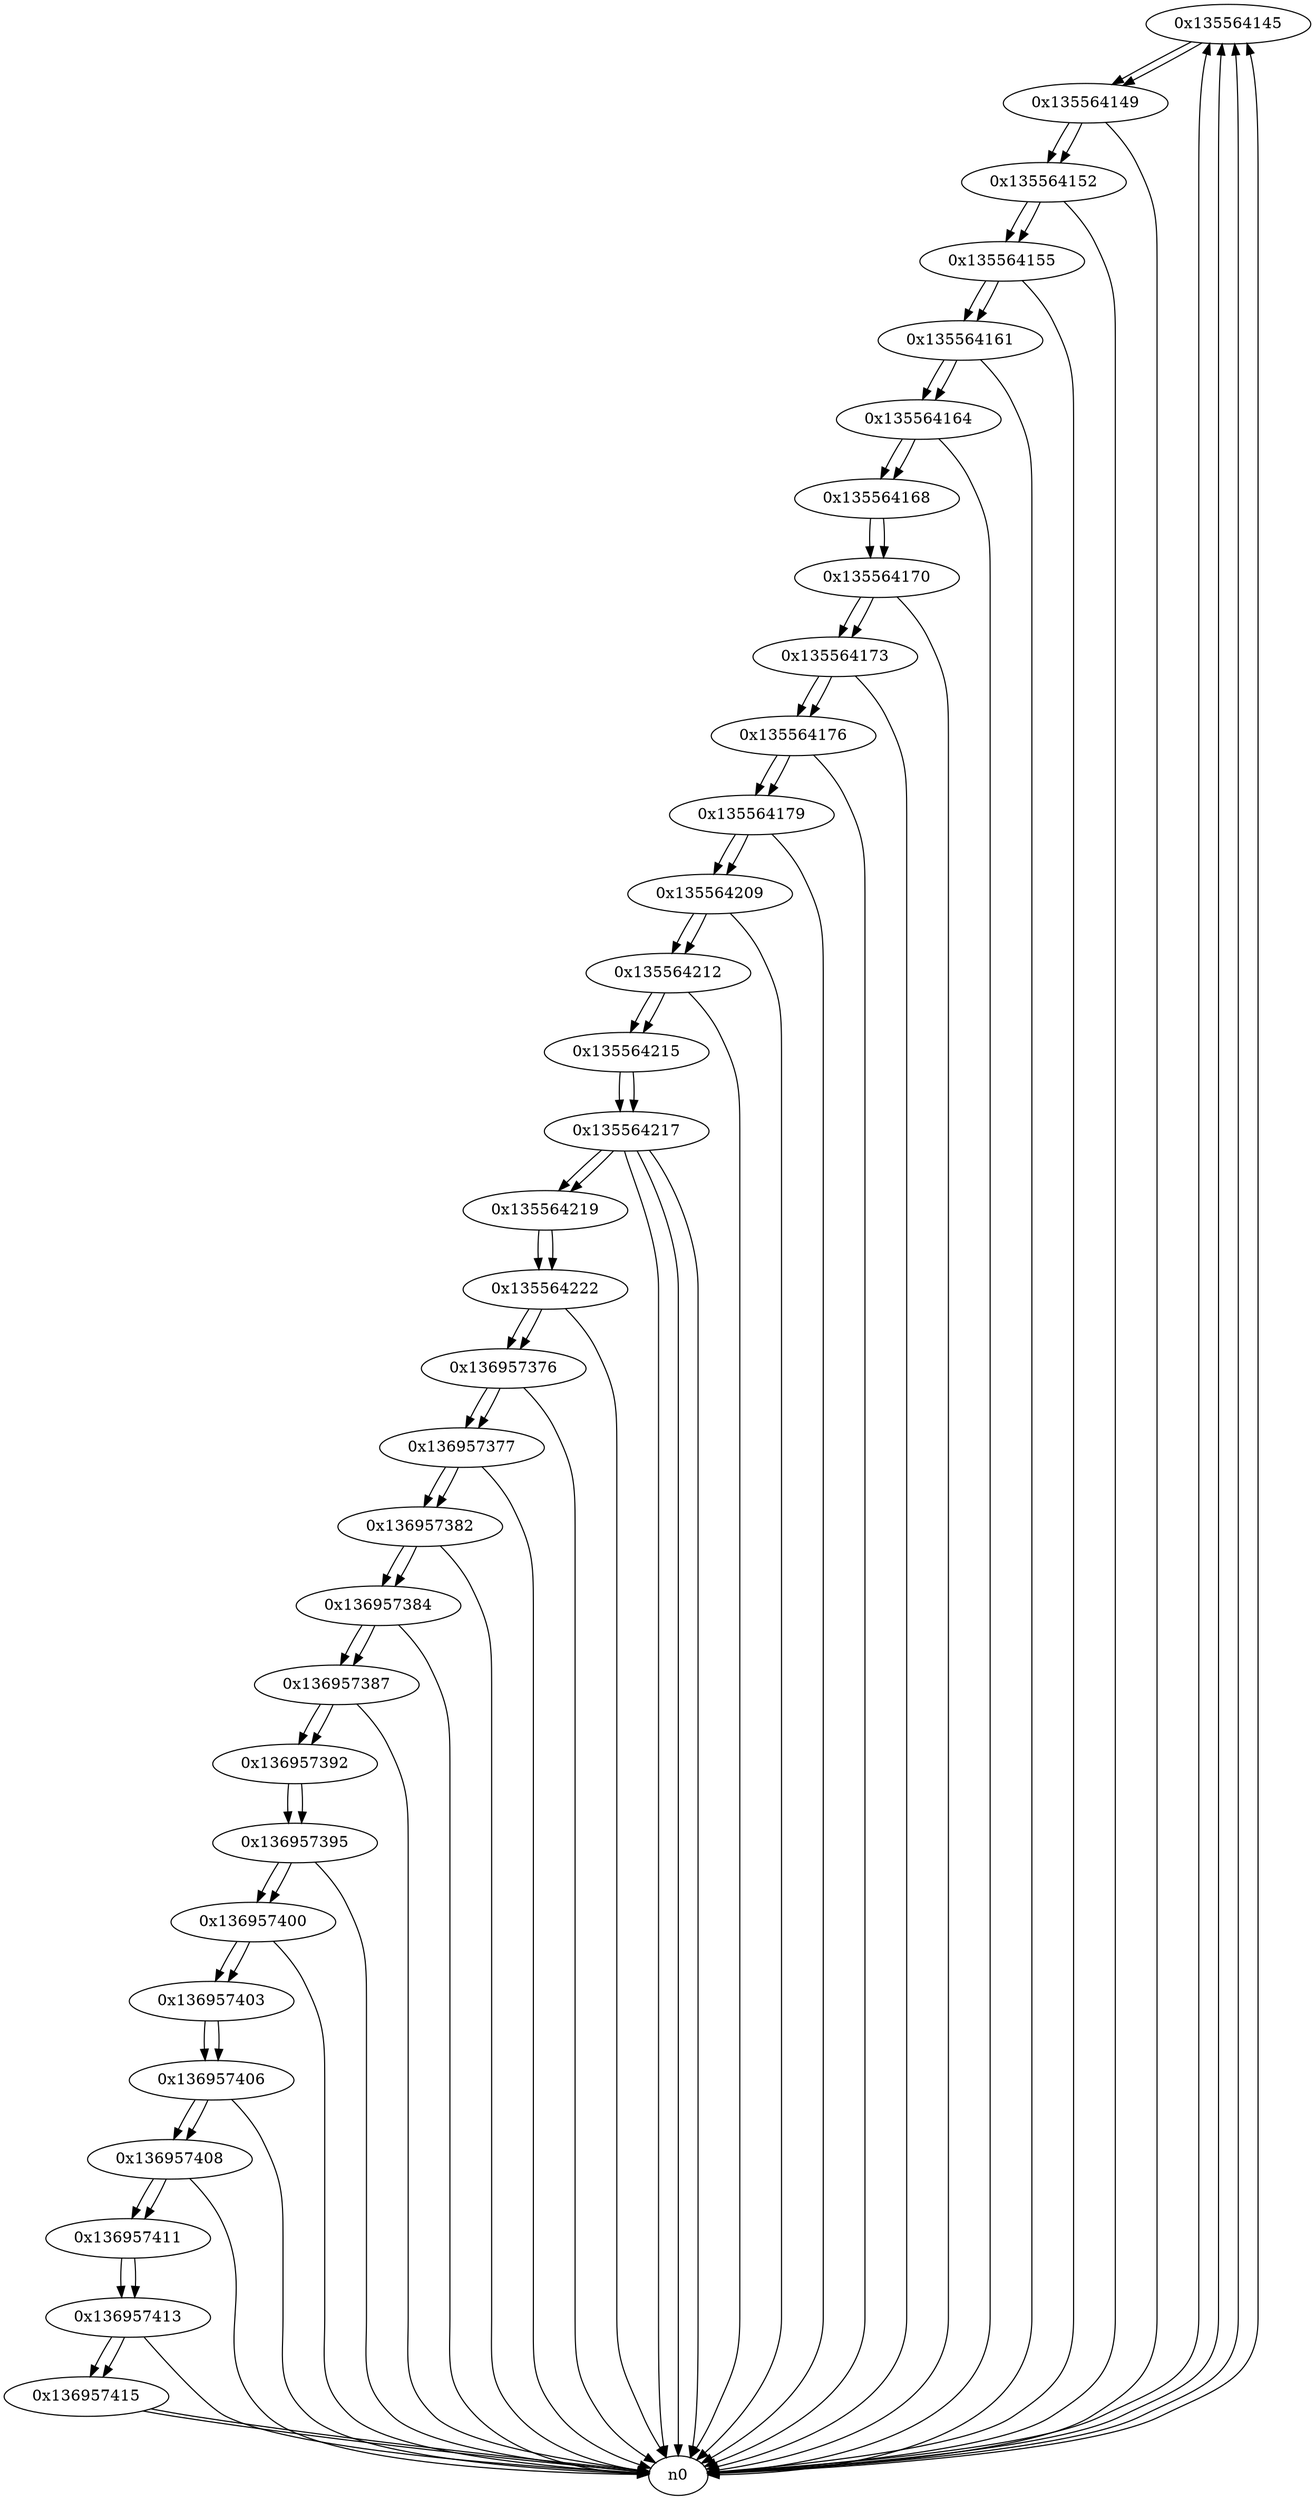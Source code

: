 digraph G{
/* nodes */
  n1 [label="0x135564145"]
  n2 [label="0x135564149"]
  n3 [label="0x135564152"]
  n4 [label="0x135564155"]
  n5 [label="0x135564161"]
  n6 [label="0x135564164"]
  n7 [label="0x135564168"]
  n8 [label="0x135564170"]
  n9 [label="0x135564173"]
  n10 [label="0x135564176"]
  n11 [label="0x135564179"]
  n12 [label="0x135564209"]
  n13 [label="0x135564212"]
  n14 [label="0x135564215"]
  n15 [label="0x135564217"]
  n16 [label="0x135564219"]
  n17 [label="0x135564222"]
  n18 [label="0x136957376"]
  n19 [label="0x136957377"]
  n20 [label="0x136957382"]
  n21 [label="0x136957384"]
  n22 [label="0x136957387"]
  n23 [label="0x136957392"]
  n24 [label="0x136957395"]
  n25 [label="0x136957400"]
  n26 [label="0x136957403"]
  n27 [label="0x136957406"]
  n28 [label="0x136957408"]
  n29 [label="0x136957411"]
  n30 [label="0x136957413"]
  n31 [label="0x136957415"]
/* edges */
n1 -> n2;
n0 -> n1;
n0 -> n1;
n0 -> n1;
n0 -> n1;
n2 -> n3;
n2 -> n0;
n1 -> n2;
n3 -> n4;
n3 -> n0;
n2 -> n3;
n4 -> n5;
n4 -> n0;
n3 -> n4;
n5 -> n6;
n5 -> n0;
n4 -> n5;
n6 -> n7;
n6 -> n0;
n5 -> n6;
n7 -> n8;
n6 -> n7;
n8 -> n9;
n8 -> n0;
n7 -> n8;
n9 -> n10;
n9 -> n0;
n8 -> n9;
n10 -> n11;
n10 -> n0;
n9 -> n10;
n11 -> n12;
n11 -> n0;
n10 -> n11;
n12 -> n13;
n12 -> n0;
n11 -> n12;
n13 -> n14;
n13 -> n0;
n12 -> n13;
n14 -> n15;
n13 -> n14;
n15 -> n16;
n15 -> n0;
n15 -> n0;
n15 -> n0;
n14 -> n15;
n16 -> n17;
n15 -> n16;
n17 -> n18;
n17 -> n0;
n16 -> n17;
n18 -> n19;
n18 -> n0;
n17 -> n18;
n19 -> n20;
n19 -> n0;
n18 -> n19;
n20 -> n21;
n20 -> n0;
n19 -> n20;
n21 -> n22;
n21 -> n0;
n20 -> n21;
n22 -> n23;
n22 -> n0;
n21 -> n22;
n23 -> n24;
n22 -> n23;
n24 -> n25;
n24 -> n0;
n23 -> n24;
n25 -> n26;
n25 -> n0;
n24 -> n25;
n26 -> n27;
n25 -> n26;
n27 -> n28;
n27 -> n0;
n26 -> n27;
n28 -> n29;
n28 -> n0;
n27 -> n28;
n29 -> n30;
n28 -> n29;
n30 -> n31;
n30 -> n0;
n29 -> n30;
n31 -> n0;
n31 -> n0;
n30 -> n31;
}
